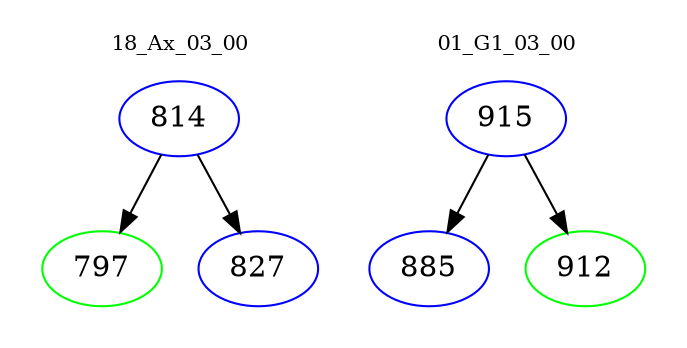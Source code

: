 digraph{
subgraph cluster_0 {
color = white
label = "18_Ax_03_00";
fontsize=10;
T0_814 [label="814", color="blue"]
T0_814 -> T0_797 [color="black"]
T0_797 [label="797", color="green"]
T0_814 -> T0_827 [color="black"]
T0_827 [label="827", color="blue"]
}
subgraph cluster_1 {
color = white
label = "01_G1_03_00";
fontsize=10;
T1_915 [label="915", color="blue"]
T1_915 -> T1_885 [color="black"]
T1_885 [label="885", color="blue"]
T1_915 -> T1_912 [color="black"]
T1_912 [label="912", color="green"]
}
}
